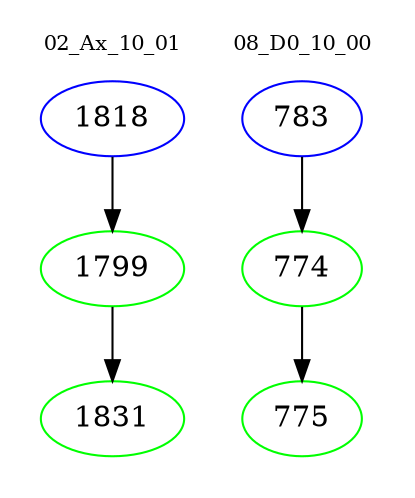 digraph{
subgraph cluster_0 {
color = white
label = "02_Ax_10_01";
fontsize=10;
T0_1818 [label="1818", color="blue"]
T0_1818 -> T0_1799 [color="black"]
T0_1799 [label="1799", color="green"]
T0_1799 -> T0_1831 [color="black"]
T0_1831 [label="1831", color="green"]
}
subgraph cluster_1 {
color = white
label = "08_D0_10_00";
fontsize=10;
T1_783 [label="783", color="blue"]
T1_783 -> T1_774 [color="black"]
T1_774 [label="774", color="green"]
T1_774 -> T1_775 [color="black"]
T1_775 [label="775", color="green"]
}
}
